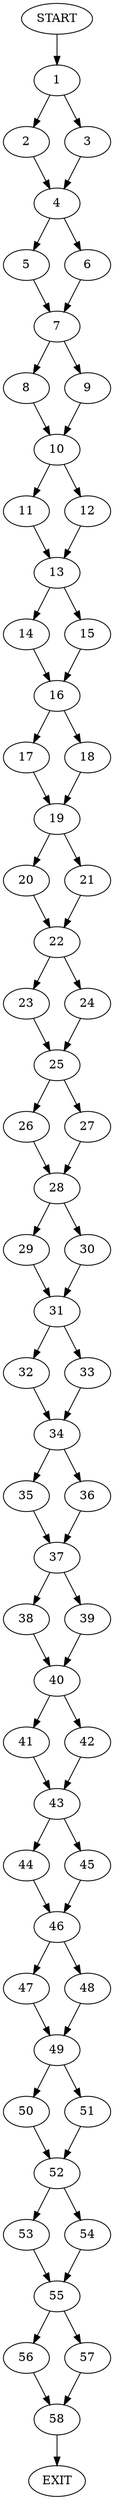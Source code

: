 digraph {
0 [label="START"]
59 [label="EXIT"]
0 -> 1
1 -> 2
1 -> 3
2 -> 4
3 -> 4
4 -> 5
4 -> 6
6 -> 7
5 -> 7
7 -> 8
7 -> 9
9 -> 10
8 -> 10
10 -> 11
10 -> 12
11 -> 13
12 -> 13
13 -> 14
13 -> 15
14 -> 16
15 -> 16
16 -> 17
16 -> 18
18 -> 19
17 -> 19
19 -> 20
19 -> 21
20 -> 22
21 -> 22
22 -> 23
22 -> 24
24 -> 25
23 -> 25
25 -> 26
25 -> 27
27 -> 28
26 -> 28
28 -> 29
28 -> 30
29 -> 31
30 -> 31
31 -> 32
31 -> 33
32 -> 34
33 -> 34
34 -> 35
34 -> 36
35 -> 37
36 -> 37
37 -> 38
37 -> 39
39 -> 40
38 -> 40
40 -> 41
40 -> 42
41 -> 43
42 -> 43
43 -> 44
43 -> 45
45 -> 46
44 -> 46
46 -> 47
46 -> 48
47 -> 49
48 -> 49
49 -> 50
49 -> 51
50 -> 52
51 -> 52
52 -> 53
52 -> 54
54 -> 55
53 -> 55
55 -> 56
55 -> 57
57 -> 58
56 -> 58
58 -> 59
}
